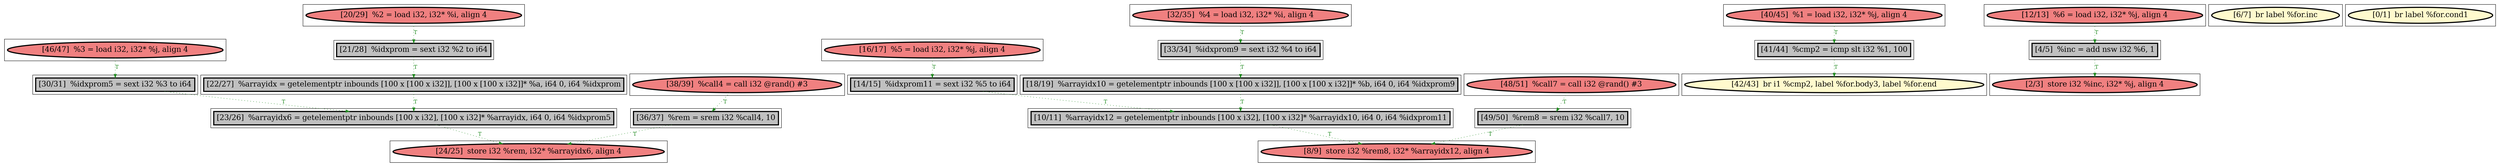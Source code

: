 
digraph G {



node1555->node1565 [style=dotted,color=forestgreen,label="T",fontcolor=forestgreen ]
node1563->node1569 [style=dotted,color=forestgreen,label="T",fontcolor=forestgreen ]
node1560->node1548 [style=dotted,color=forestgreen,label="T",fontcolor=forestgreen ]
node1549->node1548 [style=dotted,color=forestgreen,label="T",fontcolor=forestgreen ]
node1551->node1549 [style=dotted,color=forestgreen,label="T",fontcolor=forestgreen ]
node1569->node1558 [style=dotted,color=forestgreen,label="T",fontcolor=forestgreen ]
node1564->node1556 [style=dotted,color=forestgreen,label="T",fontcolor=forestgreen ]
node1553->node1549 [style=dotted,color=forestgreen,label="T",fontcolor=forestgreen ]
node1567->node1559 [style=dotted,color=forestgreen,label="T",fontcolor=forestgreen ]
node1557->node1560 [style=dotted,color=forestgreen,label="T",fontcolor=forestgreen ]
node1561->node1562 [style=dotted,color=forestgreen,label="T",fontcolor=forestgreen ]
node1546->node1545 [style=dotted,color=forestgreen,label="T",fontcolor=forestgreen ]
node1565->node1569 [style=dotted,color=forestgreen,label="T",fontcolor=forestgreen ]
node1566->node1568 [style=dotted,color=forestgreen,label="T",fontcolor=forestgreen ]
node1552->node1551 [style=dotted,color=forestgreen,label="T",fontcolor=forestgreen ]
node1556->node1553 [style=dotted,color=forestgreen,label="T",fontcolor=forestgreen ]
node1562->node1558 [style=dotted,color=forestgreen,label="T",fontcolor=forestgreen ]
node1554->node1567 [style=dotted,color=forestgreen,label="T",fontcolor=forestgreen ]
node1568->node1563 [style=dotted,color=forestgreen,label="T",fontcolor=forestgreen ]
node1550->node1546 [style=dotted,color=forestgreen,label="T",fontcolor=forestgreen ]


subgraph cluster25 {


node1569 [penwidth=3.0,fontsize=20,fillcolor=grey,label="[23/26]  %arrayidx6 = getelementptr inbounds [100 x i32], [100 x i32]* %arrayidx, i64 0, i64 %idxprom5",shape=rectangle,style=filled ]



}

subgraph cluster24 {


node1568 [penwidth=3.0,fontsize=20,fillcolor=grey,label="[21/28]  %idxprom = sext i32 %2 to i64",shape=rectangle,style=filled ]



}

subgraph cluster22 {


node1566 [penwidth=3.0,fontsize=20,fillcolor=lightcoral,label="[20/29]  %2 = load i32, i32* %i, align 4",shape=ellipse,style=filled ]



}

subgraph cluster20 {


node1564 [penwidth=3.0,fontsize=20,fillcolor=lightcoral,label="[32/35]  %4 = load i32, i32* %i, align 4",shape=ellipse,style=filled ]



}

subgraph cluster18 {


node1562 [penwidth=3.0,fontsize=20,fillcolor=grey,label="[36/37]  %rem = srem i32 %call4, 10",shape=rectangle,style=filled ]



}

subgraph cluster16 {


node1560 [penwidth=3.0,fontsize=20,fillcolor=grey,label="[49/50]  %rem8 = srem i32 %call7, 10",shape=rectangle,style=filled ]



}

subgraph cluster17 {


node1561 [penwidth=3.0,fontsize=20,fillcolor=lightcoral,label="[38/39]  %call4 = call i32 @rand() #3",shape=ellipse,style=filled ]



}

subgraph cluster4 {


node1548 [penwidth=3.0,fontsize=20,fillcolor=lightcoral,label="[8/9]  store i32 %rem8, i32* %arrayidx12, align 4",shape=ellipse,style=filled ]



}

subgraph cluster3 {


node1547 [penwidth=3.0,fontsize=20,fillcolor=lemonchiffon,label="[6/7]  br label %for.inc",shape=ellipse,style=filled ]



}

subgraph cluster2 {


node1546 [penwidth=3.0,fontsize=20,fillcolor=grey,label="[4/5]  %inc = add nsw i32 %6, 1",shape=rectangle,style=filled ]



}

subgraph cluster1 {


node1545 [penwidth=3.0,fontsize=20,fillcolor=lightcoral,label="[2/3]  store i32 %inc, i32* %j, align 4",shape=ellipse,style=filled ]



}

subgraph cluster12 {


node1556 [penwidth=3.0,fontsize=20,fillcolor=grey,label="[33/34]  %idxprom9 = sext i32 %4 to i64",shape=rectangle,style=filled ]



}

subgraph cluster5 {


node1549 [penwidth=3.0,fontsize=20,fillcolor=grey,label="[10/11]  %arrayidx12 = getelementptr inbounds [100 x i32], [100 x i32]* %arrayidx10, i64 0, i64 %idxprom11",shape=rectangle,style=filled ]



}

subgraph cluster0 {


node1544 [penwidth=3.0,fontsize=20,fillcolor=lemonchiffon,label="[0/1]  br label %for.cond1",shape=ellipse,style=filled ]



}

subgraph cluster6 {


node1550 [penwidth=3.0,fontsize=20,fillcolor=lightcoral,label="[12/13]  %6 = load i32, i32* %j, align 4",shape=ellipse,style=filled ]



}

subgraph cluster14 {


node1558 [penwidth=3.0,fontsize=20,fillcolor=lightcoral,label="[24/25]  store i32 %rem, i32* %arrayidx6, align 4",shape=ellipse,style=filled ]



}

subgraph cluster7 {


node1551 [penwidth=3.0,fontsize=20,fillcolor=grey,label="[14/15]  %idxprom11 = sext i32 %5 to i64",shape=rectangle,style=filled ]



}

subgraph cluster23 {


node1567 [penwidth=3.0,fontsize=20,fillcolor=grey,label="[41/44]  %cmp2 = icmp slt i32 %1, 100",shape=rectangle,style=filled ]



}

subgraph cluster8 {


node1552 [penwidth=3.0,fontsize=20,fillcolor=lightcoral,label="[16/17]  %5 = load i32, i32* %j, align 4",shape=ellipse,style=filled ]



}

subgraph cluster21 {


node1565 [penwidth=3.0,fontsize=20,fillcolor=grey,label="[30/31]  %idxprom5 = sext i32 %3 to i64",shape=rectangle,style=filled ]



}

subgraph cluster9 {


node1553 [penwidth=3.0,fontsize=20,fillcolor=grey,label="[18/19]  %arrayidx10 = getelementptr inbounds [100 x [100 x i32]], [100 x [100 x i32]]* %b, i64 0, i64 %idxprom9",shape=rectangle,style=filled ]



}

subgraph cluster19 {


node1563 [penwidth=3.0,fontsize=20,fillcolor=grey,label="[22/27]  %arrayidx = getelementptr inbounds [100 x [100 x i32]], [100 x [100 x i32]]* %a, i64 0, i64 %idxprom",shape=rectangle,style=filled ]



}

subgraph cluster10 {


node1554 [penwidth=3.0,fontsize=20,fillcolor=lightcoral,label="[40/45]  %1 = load i32, i32* %j, align 4",shape=ellipse,style=filled ]



}

subgraph cluster11 {


node1555 [penwidth=3.0,fontsize=20,fillcolor=lightcoral,label="[46/47]  %3 = load i32, i32* %j, align 4",shape=ellipse,style=filled ]



}

subgraph cluster13 {


node1557 [penwidth=3.0,fontsize=20,fillcolor=lightcoral,label="[48/51]  %call7 = call i32 @rand() #3",shape=ellipse,style=filled ]



}

subgraph cluster15 {


node1559 [penwidth=3.0,fontsize=20,fillcolor=lemonchiffon,label="[42/43]  br i1 %cmp2, label %for.body3, label %for.end",shape=ellipse,style=filled ]



}

}
